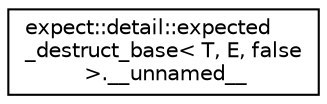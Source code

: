 digraph "Graphical Class Hierarchy"
{
  edge [fontname="Helvetica",fontsize="10",labelfontname="Helvetica",labelfontsize="10"];
  node [fontname="Helvetica",fontsize="10",shape=record];
  rankdir="LR";
  Node0 [label="expect::detail::expected\l_destruct_base\< T, E, false\l \>.__unnamed__",height=0.2,width=0.4,color="black", fillcolor="white", style="filled",URL="$d6/dd6/unionexpect_1_1detail_1_1expected__destruct__base_3_01_t_00_01_e_00_01false_01_4_8____unnamed____.html"];
}
